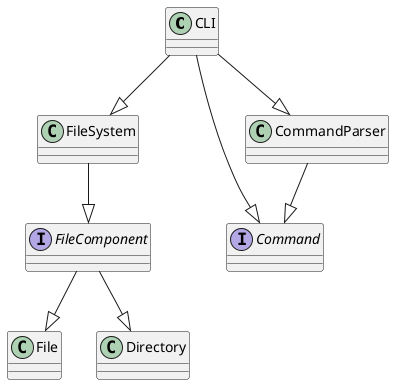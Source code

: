 @startuml
class CLI {
}

interface FileComponent{
}

class FileSystem {
}

class File {
}

class Directory {
}

interface Command {
}

class CommandParser {
}


CLI --|> Command
CLI --|> CommandParser
CommandParser --|> Command
CLI --|> FileSystem
FileSystem --|> FileComponent
FileComponent --|> File
FileComponent --|> Directory



@enduml
